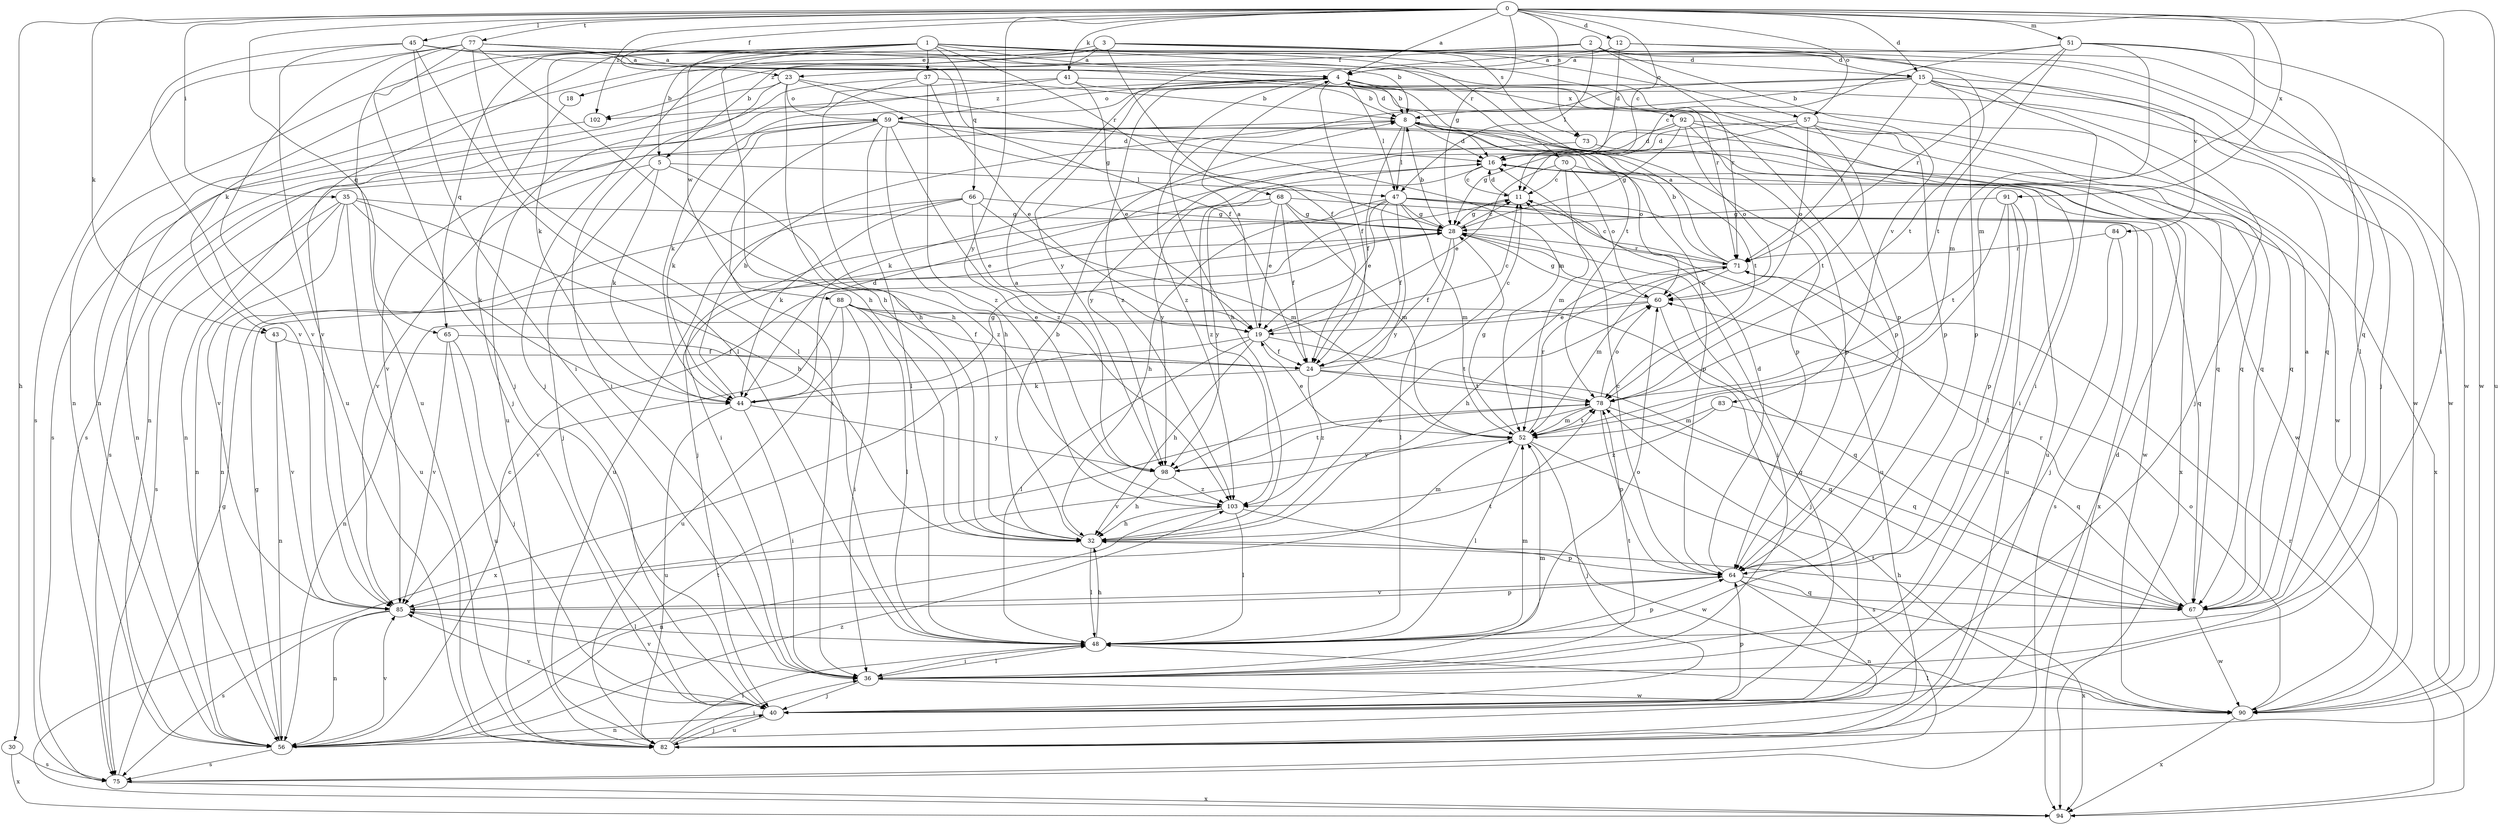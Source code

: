 strict digraph  {
0;
1;
2;
3;
4;
5;
8;
11;
12;
15;
16;
18;
19;
23;
24;
28;
30;
32;
35;
36;
37;
40;
41;
43;
44;
45;
47;
48;
51;
52;
56;
57;
59;
60;
64;
65;
66;
67;
68;
70;
71;
73;
75;
77;
78;
82;
83;
84;
85;
88;
90;
91;
92;
94;
98;
102;
103;
0 -> 4  [label=a];
0 -> 11  [label=c];
0 -> 12  [label=d];
0 -> 15  [label=d];
0 -> 23  [label=f];
0 -> 28  [label=g];
0 -> 30  [label=h];
0 -> 35  [label=i];
0 -> 36  [label=i];
0 -> 41  [label=k];
0 -> 43  [label=k];
0 -> 45  [label=l];
0 -> 51  [label=m];
0 -> 52  [label=m];
0 -> 57  [label=o];
0 -> 65  [label=q];
0 -> 73  [label=s];
0 -> 77  [label=t];
0 -> 82  [label=u];
0 -> 91  [label=x];
0 -> 98  [label=y];
0 -> 102  [label=z];
1 -> 4  [label=a];
1 -> 5  [label=b];
1 -> 32  [label=h];
1 -> 37  [label=j];
1 -> 43  [label=k];
1 -> 44  [label=k];
1 -> 56  [label=n];
1 -> 65  [label=q];
1 -> 66  [label=q];
1 -> 67  [label=q];
1 -> 68  [label=r];
1 -> 70  [label=r];
1 -> 71  [label=r];
1 -> 78  [label=t];
1 -> 88  [label=w];
2 -> 15  [label=d];
2 -> 23  [label=f];
2 -> 47  [label=l];
2 -> 56  [label=n];
2 -> 71  [label=r];
2 -> 83  [label=v];
2 -> 84  [label=v];
2 -> 102  [label=z];
3 -> 5  [label=b];
3 -> 15  [label=d];
3 -> 18  [label=e];
3 -> 24  [label=f];
3 -> 40  [label=j];
3 -> 57  [label=o];
3 -> 73  [label=s];
3 -> 85  [label=v];
3 -> 90  [label=w];
4 -> 8  [label=b];
4 -> 24  [label=f];
4 -> 32  [label=h];
4 -> 47  [label=l];
4 -> 59  [label=o];
4 -> 64  [label=p];
4 -> 90  [label=w];
4 -> 92  [label=x];
4 -> 102  [label=z];
4 -> 103  [label=z];
5 -> 40  [label=j];
5 -> 44  [label=k];
5 -> 47  [label=l];
5 -> 85  [label=v];
5 -> 103  [label=z];
8 -> 16  [label=d];
8 -> 24  [label=f];
8 -> 47  [label=l];
8 -> 56  [label=n];
8 -> 64  [label=p];
8 -> 67  [label=q];
8 -> 78  [label=t];
11 -> 16  [label=d];
11 -> 28  [label=g];
12 -> 4  [label=a];
12 -> 16  [label=d];
12 -> 40  [label=j];
12 -> 78  [label=t];
12 -> 98  [label=y];
15 -> 8  [label=b];
15 -> 36  [label=i];
15 -> 40  [label=j];
15 -> 44  [label=k];
15 -> 64  [label=p];
15 -> 67  [label=q];
15 -> 71  [label=r];
15 -> 90  [label=w];
15 -> 103  [label=z];
16 -> 11  [label=c];
16 -> 82  [label=u];
16 -> 90  [label=w];
16 -> 98  [label=y];
16 -> 103  [label=z];
18 -> 40  [label=j];
19 -> 4  [label=a];
19 -> 11  [label=c];
19 -> 24  [label=f];
19 -> 32  [label=h];
19 -> 48  [label=l];
19 -> 78  [label=t];
19 -> 94  [label=x];
23 -> 28  [label=g];
23 -> 32  [label=h];
23 -> 36  [label=i];
23 -> 52  [label=m];
23 -> 59  [label=o];
23 -> 75  [label=s];
24 -> 11  [label=c];
24 -> 44  [label=k];
24 -> 67  [label=q];
24 -> 78  [label=t];
24 -> 103  [label=z];
28 -> 8  [label=b];
28 -> 11  [label=c];
28 -> 24  [label=f];
28 -> 36  [label=i];
28 -> 48  [label=l];
28 -> 71  [label=r];
30 -> 75  [label=s];
30 -> 94  [label=x];
32 -> 8  [label=b];
32 -> 48  [label=l];
32 -> 52  [label=m];
32 -> 60  [label=o];
32 -> 64  [label=p];
35 -> 28  [label=g];
35 -> 32  [label=h];
35 -> 44  [label=k];
35 -> 56  [label=n];
35 -> 75  [label=s];
35 -> 82  [label=u];
35 -> 85  [label=v];
36 -> 40  [label=j];
36 -> 48  [label=l];
36 -> 52  [label=m];
36 -> 78  [label=t];
36 -> 85  [label=v];
36 -> 90  [label=w];
37 -> 8  [label=b];
37 -> 19  [label=e];
37 -> 32  [label=h];
37 -> 82  [label=u];
37 -> 103  [label=z];
40 -> 28  [label=g];
40 -> 56  [label=n];
40 -> 64  [label=p];
40 -> 82  [label=u];
40 -> 85  [label=v];
41 -> 8  [label=b];
41 -> 19  [label=e];
41 -> 56  [label=n];
41 -> 64  [label=p];
41 -> 75  [label=s];
43 -> 24  [label=f];
43 -> 56  [label=n];
43 -> 85  [label=v];
44 -> 8  [label=b];
44 -> 16  [label=d];
44 -> 28  [label=g];
44 -> 36  [label=i];
44 -> 82  [label=u];
44 -> 98  [label=y];
45 -> 4  [label=a];
45 -> 16  [label=d];
45 -> 24  [label=f];
45 -> 36  [label=i];
45 -> 48  [label=l];
45 -> 82  [label=u];
45 -> 85  [label=v];
47 -> 19  [label=e];
47 -> 24  [label=f];
47 -> 28  [label=g];
47 -> 32  [label=h];
47 -> 40  [label=j];
47 -> 52  [label=m];
47 -> 67  [label=q];
47 -> 82  [label=u];
47 -> 94  [label=x];
47 -> 98  [label=y];
48 -> 32  [label=h];
48 -> 36  [label=i];
48 -> 52  [label=m];
48 -> 60  [label=o];
48 -> 64  [label=p];
51 -> 4  [label=a];
51 -> 11  [label=c];
51 -> 48  [label=l];
51 -> 52  [label=m];
51 -> 71  [label=r];
51 -> 78  [label=t];
51 -> 90  [label=w];
52 -> 19  [label=e];
52 -> 28  [label=g];
52 -> 40  [label=j];
52 -> 48  [label=l];
52 -> 71  [label=r];
52 -> 75  [label=s];
52 -> 78  [label=t];
52 -> 98  [label=y];
56 -> 11  [label=c];
56 -> 28  [label=g];
56 -> 75  [label=s];
56 -> 78  [label=t];
56 -> 85  [label=v];
56 -> 103  [label=z];
57 -> 16  [label=d];
57 -> 28  [label=g];
57 -> 60  [label=o];
57 -> 67  [label=q];
57 -> 78  [label=t];
57 -> 94  [label=x];
59 -> 16  [label=d];
59 -> 32  [label=h];
59 -> 36  [label=i];
59 -> 44  [label=k];
59 -> 48  [label=l];
59 -> 60  [label=o];
59 -> 67  [label=q];
59 -> 75  [label=s];
59 -> 85  [label=v];
59 -> 94  [label=x];
59 -> 103  [label=z];
60 -> 19  [label=e];
60 -> 28  [label=g];
60 -> 40  [label=j];
60 -> 56  [label=n];
64 -> 11  [label=c];
64 -> 16  [label=d];
64 -> 56  [label=n];
64 -> 67  [label=q];
64 -> 85  [label=v];
64 -> 94  [label=x];
65 -> 24  [label=f];
65 -> 40  [label=j];
65 -> 82  [label=u];
65 -> 85  [label=v];
66 -> 19  [label=e];
66 -> 28  [label=g];
66 -> 44  [label=k];
66 -> 52  [label=m];
66 -> 56  [label=n];
66 -> 82  [label=u];
67 -> 4  [label=a];
67 -> 32  [label=h];
67 -> 71  [label=r];
67 -> 90  [label=w];
68 -> 19  [label=e];
68 -> 24  [label=f];
68 -> 28  [label=g];
68 -> 36  [label=i];
68 -> 52  [label=m];
68 -> 90  [label=w];
68 -> 98  [label=y];
70 -> 11  [label=c];
70 -> 19  [label=e];
70 -> 52  [label=m];
70 -> 60  [label=o];
70 -> 64  [label=p];
71 -> 4  [label=a];
71 -> 8  [label=b];
71 -> 11  [label=c];
71 -> 32  [label=h];
71 -> 52  [label=m];
71 -> 60  [label=o];
73 -> 44  [label=k];
73 -> 90  [label=w];
75 -> 28  [label=g];
75 -> 94  [label=x];
77 -> 4  [label=a];
77 -> 8  [label=b];
77 -> 32  [label=h];
77 -> 40  [label=j];
77 -> 48  [label=l];
77 -> 64  [label=p];
77 -> 75  [label=s];
77 -> 82  [label=u];
77 -> 85  [label=v];
78 -> 52  [label=m];
78 -> 60  [label=o];
78 -> 64  [label=p];
78 -> 67  [label=q];
78 -> 85  [label=v];
82 -> 16  [label=d];
82 -> 36  [label=i];
82 -> 40  [label=j];
82 -> 48  [label=l];
83 -> 52  [label=m];
83 -> 67  [label=q];
83 -> 103  [label=z];
84 -> 40  [label=j];
84 -> 71  [label=r];
84 -> 75  [label=s];
85 -> 48  [label=l];
85 -> 56  [label=n];
85 -> 64  [label=p];
85 -> 75  [label=s];
85 -> 78  [label=t];
88 -> 19  [label=e];
88 -> 24  [label=f];
88 -> 36  [label=i];
88 -> 48  [label=l];
88 -> 67  [label=q];
88 -> 82  [label=u];
88 -> 85  [label=v];
90 -> 48  [label=l];
90 -> 60  [label=o];
90 -> 78  [label=t];
90 -> 94  [label=x];
91 -> 28  [label=g];
91 -> 48  [label=l];
91 -> 64  [label=p];
91 -> 78  [label=t];
91 -> 82  [label=u];
92 -> 16  [label=d];
92 -> 28  [label=g];
92 -> 36  [label=i];
92 -> 60  [label=o];
92 -> 64  [label=p];
92 -> 67  [label=q];
92 -> 98  [label=y];
94 -> 71  [label=r];
98 -> 4  [label=a];
98 -> 32  [label=h];
98 -> 78  [label=t];
98 -> 103  [label=z];
102 -> 56  [label=n];
103 -> 32  [label=h];
103 -> 48  [label=l];
103 -> 56  [label=n];
103 -> 90  [label=w];
}
